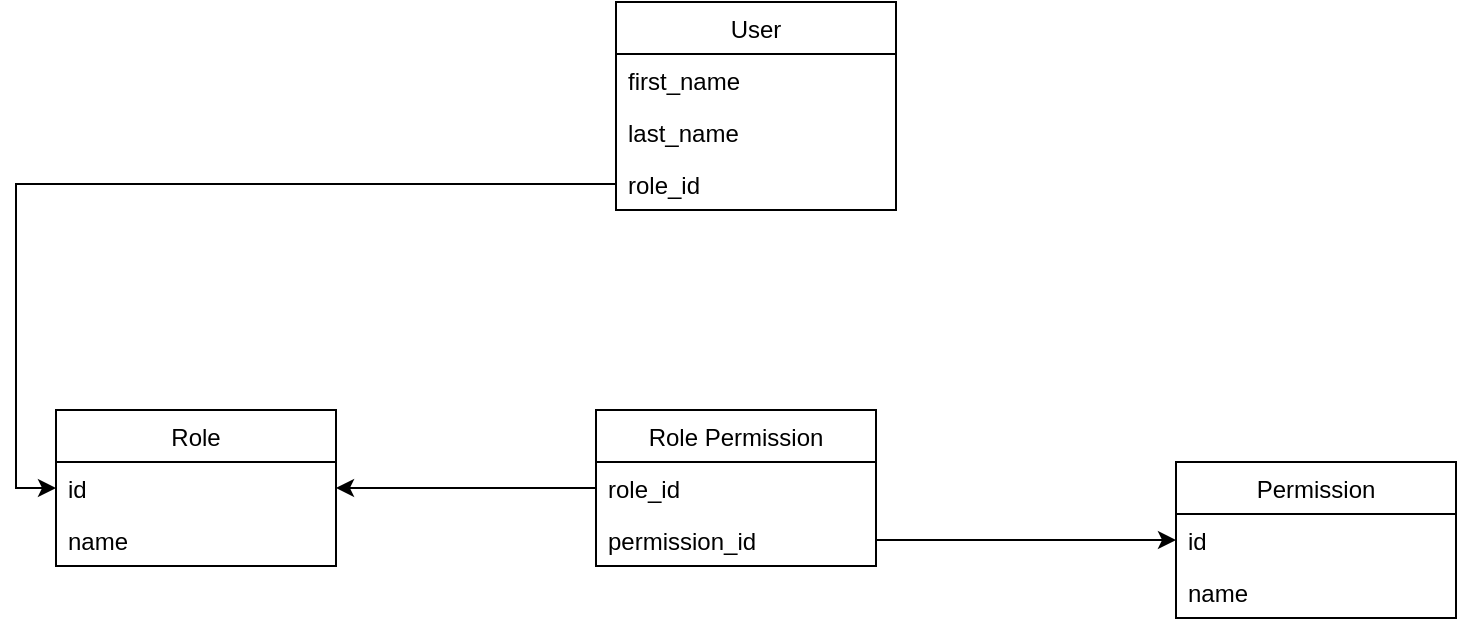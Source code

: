 <mxfile version="19.0.2" type="device"><diagram name="Page-1" id="9f46799a-70d6-7492-0946-bef42562c5a5"><mxGraphModel dx="1038" dy="579" grid="1" gridSize="10" guides="1" tooltips="1" connect="1" arrows="1" fold="1" page="1" pageScale="1" pageWidth="1100" pageHeight="850" background="none" math="0" shadow="0"><root><mxCell id="0"/><mxCell id="1" parent="0"/><mxCell id="O5jwOcCkzYs7mEdlAjmK-1" value="User" style="swimlane;fontStyle=0;childLayout=stackLayout;horizontal=1;startSize=26;fillColor=none;horizontalStack=0;resizeParent=1;resizeParentMax=0;resizeLast=0;collapsible=1;marginBottom=0;" vertex="1" parent="1"><mxGeometry x="460" y="30" width="140" height="104" as="geometry"/></mxCell><mxCell id="O5jwOcCkzYs7mEdlAjmK-2" value="first_name" style="text;strokeColor=none;fillColor=none;align=left;verticalAlign=top;spacingLeft=4;spacingRight=4;overflow=hidden;rotatable=0;points=[[0,0.5],[1,0.5]];portConstraint=eastwest;" vertex="1" parent="O5jwOcCkzYs7mEdlAjmK-1"><mxGeometry y="26" width="140" height="26" as="geometry"/></mxCell><mxCell id="O5jwOcCkzYs7mEdlAjmK-3" value="last_name" style="text;strokeColor=none;fillColor=none;align=left;verticalAlign=top;spacingLeft=4;spacingRight=4;overflow=hidden;rotatable=0;points=[[0,0.5],[1,0.5]];portConstraint=eastwest;" vertex="1" parent="O5jwOcCkzYs7mEdlAjmK-1"><mxGeometry y="52" width="140" height="26" as="geometry"/></mxCell><mxCell id="O5jwOcCkzYs7mEdlAjmK-4" value="role_id" style="text;strokeColor=none;fillColor=none;align=left;verticalAlign=top;spacingLeft=4;spacingRight=4;overflow=hidden;rotatable=0;points=[[0,0.5],[1,0.5]];portConstraint=eastwest;" vertex="1" parent="O5jwOcCkzYs7mEdlAjmK-1"><mxGeometry y="78" width="140" height="26" as="geometry"/></mxCell><mxCell id="O5jwOcCkzYs7mEdlAjmK-9" value="Permission" style="swimlane;fontStyle=0;childLayout=stackLayout;horizontal=1;startSize=26;fillColor=none;horizontalStack=0;resizeParent=1;resizeParentMax=0;resizeLast=0;collapsible=1;marginBottom=0;" vertex="1" parent="1"><mxGeometry x="740" y="260" width="140" height="78" as="geometry"/></mxCell><mxCell id="O5jwOcCkzYs7mEdlAjmK-10" value="id" style="text;strokeColor=none;fillColor=none;align=left;verticalAlign=top;spacingLeft=4;spacingRight=4;overflow=hidden;rotatable=0;points=[[0,0.5],[1,0.5]];portConstraint=eastwest;" vertex="1" parent="O5jwOcCkzYs7mEdlAjmK-9"><mxGeometry y="26" width="140" height="26" as="geometry"/></mxCell><mxCell id="O5jwOcCkzYs7mEdlAjmK-11" value="name" style="text;strokeColor=none;fillColor=none;align=left;verticalAlign=top;spacingLeft=4;spacingRight=4;overflow=hidden;rotatable=0;points=[[0,0.5],[1,0.5]];portConstraint=eastwest;" vertex="1" parent="O5jwOcCkzYs7mEdlAjmK-9"><mxGeometry y="52" width="140" height="26" as="geometry"/></mxCell><mxCell id="O5jwOcCkzYs7mEdlAjmK-13" value="Role Permission" style="swimlane;fontStyle=0;childLayout=stackLayout;horizontal=1;startSize=26;fillColor=none;horizontalStack=0;resizeParent=1;resizeParentMax=0;resizeLast=0;collapsible=1;marginBottom=0;" vertex="1" parent="1"><mxGeometry x="450" y="234" width="140" height="78" as="geometry"/></mxCell><mxCell id="O5jwOcCkzYs7mEdlAjmK-14" value="role_id" style="text;strokeColor=none;fillColor=none;align=left;verticalAlign=top;spacingLeft=4;spacingRight=4;overflow=hidden;rotatable=0;points=[[0,0.5],[1,0.5]];portConstraint=eastwest;" vertex="1" parent="O5jwOcCkzYs7mEdlAjmK-13"><mxGeometry y="26" width="140" height="26" as="geometry"/></mxCell><mxCell id="O5jwOcCkzYs7mEdlAjmK-15" value="permission_id" style="text;strokeColor=none;fillColor=none;align=left;verticalAlign=top;spacingLeft=4;spacingRight=4;overflow=hidden;rotatable=0;points=[[0,0.5],[1,0.5]];portConstraint=eastwest;" vertex="1" parent="O5jwOcCkzYs7mEdlAjmK-13"><mxGeometry y="52" width="140" height="26" as="geometry"/></mxCell><mxCell id="O5jwOcCkzYs7mEdlAjmK-17" style="edgeStyle=orthogonalEdgeStyle;rounded=0;orthogonalLoop=1;jettySize=auto;html=1;exitX=1;exitY=0.5;exitDx=0;exitDy=0;" edge="1" parent="1" source="O5jwOcCkzYs7mEdlAjmK-15" target="O5jwOcCkzYs7mEdlAjmK-10"><mxGeometry relative="1" as="geometry"/></mxCell><mxCell id="O5jwOcCkzYs7mEdlAjmK-18" style="edgeStyle=orthogonalEdgeStyle;rounded=0;orthogonalLoop=1;jettySize=auto;html=1;exitX=0;exitY=0.5;exitDx=0;exitDy=0;entryX=1;entryY=0.5;entryDx=0;entryDy=0;" edge="1" parent="1" source="O5jwOcCkzYs7mEdlAjmK-14" target="O5jwOcCkzYs7mEdlAjmK-20"><mxGeometry relative="1" as="geometry"><mxPoint x="262.8" y="348.604" as="targetPoint"/></mxGeometry></mxCell><mxCell id="O5jwOcCkzYs7mEdlAjmK-19" value="Role" style="swimlane;fontStyle=0;childLayout=stackLayout;horizontal=1;startSize=26;fillColor=none;horizontalStack=0;resizeParent=1;resizeParentMax=0;resizeLast=0;collapsible=1;marginBottom=0;" vertex="1" parent="1"><mxGeometry x="180" y="234" width="140" height="78" as="geometry"/></mxCell><mxCell id="O5jwOcCkzYs7mEdlAjmK-20" value="id" style="text;strokeColor=none;fillColor=none;align=left;verticalAlign=top;spacingLeft=4;spacingRight=4;overflow=hidden;rotatable=0;points=[[0,0.5],[1,0.5]];portConstraint=eastwest;" vertex="1" parent="O5jwOcCkzYs7mEdlAjmK-19"><mxGeometry y="26" width="140" height="26" as="geometry"/></mxCell><mxCell id="O5jwOcCkzYs7mEdlAjmK-21" value="name" style="text;strokeColor=none;fillColor=none;align=left;verticalAlign=top;spacingLeft=4;spacingRight=4;overflow=hidden;rotatable=0;points=[[0,0.5],[1,0.5]];portConstraint=eastwest;" vertex="1" parent="O5jwOcCkzYs7mEdlAjmK-19"><mxGeometry y="52" width="140" height="26" as="geometry"/></mxCell><mxCell id="O5jwOcCkzYs7mEdlAjmK-23" style="edgeStyle=orthogonalEdgeStyle;rounded=0;orthogonalLoop=1;jettySize=auto;html=1;exitX=0;exitY=0.5;exitDx=0;exitDy=0;entryX=0;entryY=0.5;entryDx=0;entryDy=0;" edge="1" parent="1" source="O5jwOcCkzYs7mEdlAjmK-4" target="O5jwOcCkzYs7mEdlAjmK-20"><mxGeometry relative="1" as="geometry"/></mxCell></root></mxGraphModel></diagram></mxfile>